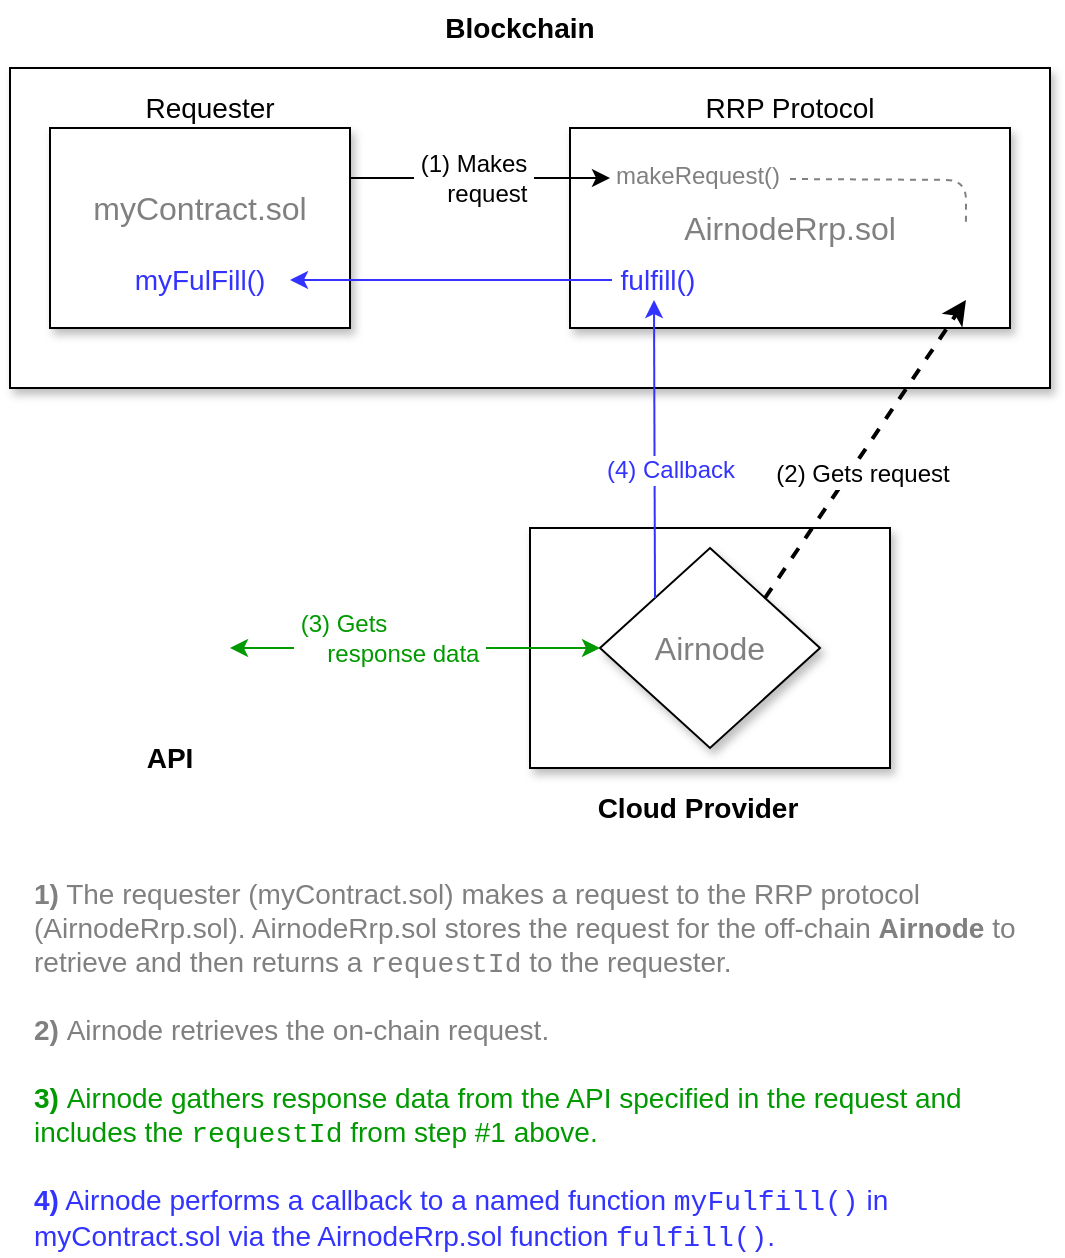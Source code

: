 <mxfile version="14.6.13" type="device"><diagram id="Qrqicz7nv9c4T1_UO7cS" name="Page-1"><mxGraphModel dx="1106" dy="860" grid="1" gridSize="10" guides="1" tooltips="1" connect="1" arrows="1" fold="1" page="1" pageScale="1" pageWidth="850" pageHeight="1100" math="0" shadow="0"><root><mxCell id="0"/><mxCell id="1" parent="0"/><mxCell id="oSHGJrbnlnONkk2nh5LI-6" value="" style="rounded=0;whiteSpace=wrap;html=1;shadow=1;" parent="1" vertex="1"><mxGeometry x="280" y="300" width="180" height="120" as="geometry"/></mxCell><mxCell id="oSHGJrbnlnONkk2nh5LI-4" value="" style="rounded=0;whiteSpace=wrap;html=1;shadow=1;" parent="1" vertex="1"><mxGeometry x="20" y="70" width="520" height="160" as="geometry"/></mxCell><mxCell id="oSHGJrbnlnONkk2nh5LI-1" value="&lt;font style=&quot;font-size: 16px&quot;&gt;&lt;font color=&quot;#808080&quot;&gt;myContract.sol&lt;br&gt;&lt;/font&gt;&lt;br&gt;&lt;/font&gt;" style="rounded=0;whiteSpace=wrap;html=1;shadow=1;" parent="1" vertex="1"><mxGeometry x="40" y="100" width="150" height="100" as="geometry"/></mxCell><mxCell id="oSHGJrbnlnONkk2nh5LI-2" value="&lt;font style=&quot;font-size: 16px&quot;&gt;&lt;font color=&quot;#808080&quot;&gt;AirnodeRrp.sol&lt;/font&gt;&lt;br&gt;&lt;/font&gt;" style="rounded=0;whiteSpace=wrap;html=1;shadow=1;" parent="1" vertex="1"><mxGeometry x="300" y="100" width="220" height="100" as="geometry"/></mxCell><mxCell id="oSHGJrbnlnONkk2nh5LI-7" value="&lt;font style=&quot;font-size: 14px;&quot;&gt;Cloud Provider&lt;/font&gt;" style="text;html=1;strokeColor=none;fillColor=none;align=center;verticalAlign=middle;whiteSpace=wrap;rounded=0;shadow=1;fontSize=14;fontStyle=1" parent="1" vertex="1"><mxGeometry x="280" y="430" width="168" height="20" as="geometry"/></mxCell><mxCell id="oSHGJrbnlnONkk2nh5LI-8" value="&lt;font style=&quot;font-size: 14px;&quot;&gt;Blockchain&lt;/font&gt;" style="text;html=1;strokeColor=none;fillColor=none;align=center;verticalAlign=middle;whiteSpace=wrap;rounded=0;shadow=1;fontSize=14;fontStyle=1" parent="1" vertex="1"><mxGeometry x="235" y="40" width="80" height="20" as="geometry"/></mxCell><mxCell id="oSHGJrbnlnONkk2nh5LI-14" style="edgeStyle=orthogonalEdgeStyle;rounded=0;orthogonalLoop=1;jettySize=auto;html=1;exitX=0.5;exitY=1;exitDx=0;exitDy=0;" parent="1" edge="1"><mxGeometry relative="1" as="geometry"><mxPoint x="219" y="200" as="sourcePoint"/><mxPoint x="219" y="200" as="targetPoint"/></mxGeometry></mxCell><mxCell id="oSHGJrbnlnONkk2nh5LI-22" value="&lt;font style=&quot;font-size: 16px&quot; color=&quot;#808080&quot;&gt;Airnode&lt;/font&gt;" style="rhombus;whiteSpace=wrap;html=1;shadow=1;" parent="1" vertex="1"><mxGeometry x="315" y="310" width="110" height="100" as="geometry"/></mxCell><mxCell id="oSHGJrbnlnONkk2nh5LI-23" value="" style="endArrow=classic;startArrow=classic;html=1;entryX=1;entryY=0.5;entryDx=0;entryDy=0;exitX=0;exitY=0.5;exitDx=0;exitDy=0;strokeColor=#009900;" parent="1" source="oSHGJrbnlnONkk2nh5LI-22" edge="1"><mxGeometry width="50" height="50" relative="1" as="geometry"><mxPoint x="170" y="350" as="sourcePoint"/><mxPoint x="130" y="360" as="targetPoint"/></mxGeometry></mxCell><mxCell id="JOu4luzS03mKVJkIy5IP-14" value="&lt;font style=&quot;font-size: 12px&quot; color=&quot;#009900&quot;&gt;&amp;nbsp;(3) Gets &lt;br&gt;&amp;nbsp; &amp;nbsp; &amp;nbsp;response data&amp;nbsp;&lt;/font&gt;" style="edgeLabel;html=1;align=left;verticalAlign=middle;resizable=0;points=[];fontSize=11;fontColor=#3333FF;" parent="oSHGJrbnlnONkk2nh5LI-23" vertex="1" connectable="0"><mxGeometry x="0.074" relative="1" as="geometry"><mxPoint x="-56" y="-5" as="offset"/></mxGeometry></mxCell><mxCell id="oSHGJrbnlnONkk2nh5LI-39" value="" style="endArrow=classic;html=1;dashed=1;entryX=0.5;entryY=1;entryDx=0;entryDy=0;exitX=1;exitY=0;exitDx=0;exitDy=0;strokeWidth=2;" parent="1" source="oSHGJrbnlnONkk2nh5LI-22" target="lZXEqpAl8WhSekYmPUJp-7" edge="1"><mxGeometry relative="1" as="geometry"><mxPoint x="384" y="440" as="sourcePoint"/><mxPoint x="484" y="440" as="targetPoint"/></mxGeometry></mxCell><mxCell id="oSHGJrbnlnONkk2nh5LI-40" value="&lt;font style=&quot;font-size: 12px&quot;&gt;(2) Gets request&lt;/font&gt;" style="edgeLabel;resizable=0;html=1;align=center;verticalAlign=middle;" parent="oSHGJrbnlnONkk2nh5LI-39" connectable="0" vertex="1"><mxGeometry relative="1" as="geometry"><mxPoint x="-2" y="12" as="offset"/></mxGeometry></mxCell><mxCell id="JOu4luzS03mKVJkIy5IP-1" value="&lt;font style=&quot;font-size: 14px&quot;&gt;myFulFill()&lt;/font&gt;" style="text;html=1;align=center;verticalAlign=middle;whiteSpace=wrap;rounded=0;fontSize=11;fontColor=#3333FF;" parent="1" vertex="1"><mxGeometry x="80" y="166" width="70" height="20" as="geometry"/></mxCell><mxCell id="JOu4luzS03mKVJkIy5IP-9" style="edgeStyle=orthogonalEdgeStyle;rounded=0;orthogonalLoop=1;jettySize=auto;html=1;fontSize=11;fontColor=#3333FF;strokeColor=#3333FF;strokeWidth=1;" parent="1" source="JOu4luzS03mKVJkIy5IP-3" edge="1"><mxGeometry relative="1" as="geometry"><mxPoint x="160" y="176" as="targetPoint"/></mxGeometry></mxCell><mxCell id="JOu4luzS03mKVJkIy5IP-3" value="&lt;font style=&quot;font-size: 14px;&quot;&gt;&amp;nbsp;fulfill()&lt;/font&gt;" style="text;html=1;strokeColor=none;fillColor=none;align=center;verticalAlign=middle;whiteSpace=wrap;rounded=0;fontSize=14;fontColor=#3333FF;" parent="1" vertex="1"><mxGeometry x="321" y="166" width="42" height="20" as="geometry"/></mxCell><mxCell id="JOu4luzS03mKVJkIy5IP-8" value="&lt;font style=&quot;font-size: 12px&quot;&gt;(4) Callback&lt;/font&gt;" style="endArrow=classic;html=1;fontSize=11;fontColor=#3333FF;strokeColor=#3333FF;entryX=0.5;entryY=1;entryDx=0;entryDy=0;exitX=0;exitY=0;exitDx=0;exitDy=0;strokeWidth=1;" parent="1" source="oSHGJrbnlnONkk2nh5LI-22" target="JOu4luzS03mKVJkIy5IP-3" edge="1"><mxGeometry x="-0.149" y="-8" width="50" height="50" relative="1" as="geometry"><mxPoint x="414" y="430" as="sourcePoint"/><mxPoint x="464" y="380" as="targetPoint"/><mxPoint as="offset"/></mxGeometry></mxCell><mxCell id="JOu4luzS03mKVJkIy5IP-10" value="" style="endArrow=classic;html=1;fontSize=11;fontColor=#3333FF;strokeWidth=1;exitX=1;exitY=0.25;exitDx=0;exitDy=0;" parent="1" source="oSHGJrbnlnONkk2nh5LI-1" edge="1"><mxGeometry width="50" height="50" relative="1" as="geometry"><mxPoint x="460" y="130" as="sourcePoint"/><mxPoint x="320" y="125" as="targetPoint"/></mxGeometry></mxCell><mxCell id="JOu4luzS03mKVJkIy5IP-11" value="&lt;font color=&quot;#000000&quot; style=&quot;font-size: 12px&quot;&gt;&amp;nbsp;(1) Makes&lt;br&gt;&amp;nbsp; &amp;nbsp; &amp;nbsp;request&amp;nbsp;&lt;/font&gt;" style="edgeLabel;html=1;align=left;verticalAlign=middle;resizable=0;points=[];fontSize=11;fontColor=#3333FF;" parent="JOu4luzS03mKVJkIy5IP-10" vertex="1" connectable="0"><mxGeometry x="-0.029" relative="1" as="geometry"><mxPoint x="-33" as="offset"/></mxGeometry></mxCell><mxCell id="JOu4luzS03mKVJkIy5IP-12" value="&lt;font style=&quot;font-size: 14px&quot;&gt;&lt;font style=&quot;font-size: 14px&quot;&gt;&lt;font color=&quot;#808080&quot; style=&quot;font-size: 14px&quot;&gt;&lt;font style=&quot;font-size: 14px&quot;&gt;&lt;b style=&quot;font-size: 14px&quot;&gt;1)&lt;/b&gt; The requester (myContract.sol) makes a request to the RRP protocol (AirnodeRrp.sol). AirnodeRrp.sol stores the request for the off-chain&amp;nbsp;&lt;b&gt;Airnode&lt;/b&gt; to retrieve and then returns a &lt;font face=&quot;Courier New&quot;&gt;requestId&lt;/font&gt; to the requester.&lt;br style=&quot;font-size: 14px&quot;&gt;&lt;/font&gt;&lt;br style=&quot;font-size: 14px&quot;&gt;&lt;font style=&quot;font-size: 14px&quot;&gt;&lt;b style=&quot;font-size: 14px&quot;&gt;2)&lt;/b&gt;&amp;nbsp;Airnode retrieves the on-chain request.&lt;br style=&quot;font-size: 14px&quot;&gt;&lt;/font&gt;&lt;br style=&quot;font-size: 14px&quot;&gt;&lt;/font&gt;&lt;font style=&quot;font-size: 14px&quot;&gt;&lt;font style=&quot;font-size: 14px&quot; color=&quot;#009900&quot;&gt;&lt;b style=&quot;font-size: 14px&quot;&gt;3)&lt;/b&gt;&amp;nbsp;Airnode gathers response data from the API specified in the request and includes the&amp;nbsp;&lt;font face=&quot;Courier New&quot;&gt;requestId&lt;/font&gt; from step #1 above.&lt;/font&gt;&lt;br style=&quot;font-size: 14px&quot;&gt;&lt;/font&gt;&lt;br style=&quot;font-size: 14px&quot;&gt;&lt;b style=&quot;font-size: 14px&quot;&gt;4)&lt;/b&gt; &lt;/font&gt;&lt;font style=&quot;font-size: 14px&quot;&gt;&lt;font style=&quot;font-size: 14px&quot;&gt;Airnode&amp;nbsp;&lt;/font&gt;&lt;span style=&quot;background-color: rgb(255 , 255 , 255) ; font-size: 14px&quot;&gt;performs a callback to a named function &lt;font face=&quot;Courier New&quot;&gt;my&lt;font style=&quot;font-size: 14px&quot;&gt;Fulfill()&lt;/font&gt;&lt;/font&gt; in myContract.sol via the AirnodeRrp.sol function &lt;font face=&quot;Courier New&quot; style=&quot;font-size: 14px&quot;&gt;fulfill()&lt;/font&gt;.&lt;/span&gt;&lt;/font&gt;&lt;/font&gt;&lt;font style=&quot;font-size: 14px&quot; color=&quot;#000000&quot;&gt;&lt;br style=&quot;font-size: 14px&quot;&gt;&lt;/font&gt;" style="text;html=1;strokeColor=none;fillColor=none;align=left;verticalAlign=top;whiteSpace=wrap;rounded=0;fontSize=14;fontColor=#3333FF;" parent="1" vertex="1"><mxGeometry x="30" y="468" width="510" height="130" as="geometry"/></mxCell><mxCell id="JOu4luzS03mKVJkIy5IP-13" style="edgeStyle=orthogonalEdgeStyle;rounded=0;orthogonalLoop=1;jettySize=auto;html=1;exitX=0.5;exitY=1;exitDx=0;exitDy=0;dashed=1;fontSize=11;fontColor=#3333FF;strokeColor=#009900;strokeWidth=2;" parent="1" source="JOu4luzS03mKVJkIy5IP-12" target="JOu4luzS03mKVJkIy5IP-12" edge="1"><mxGeometry relative="1" as="geometry"/></mxCell><mxCell id="lZXEqpAl8WhSekYmPUJp-2" value="Requester" style="text;html=1;strokeColor=none;fillColor=none;align=center;verticalAlign=middle;whiteSpace=wrap;rounded=0;fontSize=14;" parent="1" vertex="1"><mxGeometry x="50" y="80" width="140" height="20" as="geometry"/></mxCell><mxCell id="lZXEqpAl8WhSekYmPUJp-3" value="RRP Protocol" style="text;html=1;strokeColor=none;fillColor=none;align=center;verticalAlign=middle;whiteSpace=wrap;rounded=0;fontSize=14;" parent="1" vertex="1"><mxGeometry x="340" y="80" width="140" height="20" as="geometry"/></mxCell><mxCell id="lZXEqpAl8WhSekYmPUJp-7" value="" style="shape=image;verticalLabelPosition=bottom;labelBackgroundColor=#ffffff;verticalAlign=top;aspect=fixed;imageAspect=0;image=https://encrypted-tbn0.gstatic.com/images?q=tbn:ANd9GcQ4BCCk-BgeTuLgDi5Xg-MfZEnut_nlr3v2Cg&amp;usqp=CAU;strokeWidth=1;" parent="1" vertex="1"><mxGeometry x="480" y="146" width="35.95" height="40" as="geometry"/></mxCell><mxCell id="lZXEqpAl8WhSekYmPUJp-12" value="&lt;font style=&quot;font-size: 12px&quot; color=&quot;#808080&quot;&gt;makeRequest()&lt;/font&gt;" style="text;html=1;align=center;verticalAlign=middle;whiteSpace=wrap;rounded=0;fontSize=11;" parent="1" vertex="1"><mxGeometry x="309" y="114" width="110" height="20" as="geometry"/></mxCell><mxCell id="lZXEqpAl8WhSekYmPUJp-14" value="" style="endArrow=none;dashed=1;html=1;fontSize=14;entryX=0.5;entryY=0;entryDx=0;entryDy=0;fontColor=#808080;strokeColor=#808080;" parent="1" edge="1"><mxGeometry width="50" height="50" relative="1" as="geometry"><mxPoint x="410" y="125.5" as="sourcePoint"/><mxPoint x="497.975" y="148" as="targetPoint"/><Array as="points"><mxPoint x="498" y="126"/></Array></mxGeometry></mxCell><mxCell id="18Hj1vAr3CFdT5aVirDe-1" value="" style="shape=image;verticalLabelPosition=bottom;labelBackgroundColor=#ffffff;verticalAlign=top;aspect=fixed;imageAspect=0;image=https://encrypted-tbn0.gstatic.com/images?q=tbn:ANd9GcRNbAM_iQtPhMNVulyLBRSeBqFQQy3yhF4D_w&amp;usqp=CAU;rotation=-90;opacity=30;" parent="1" vertex="1"><mxGeometry x="50" y="315" width="90" height="90" as="geometry"/></mxCell><mxCell id="18Hj1vAr3CFdT5aVirDe-2" value="&lt;b&gt;&lt;font color=&quot;#000000&quot;&gt;API&lt;/font&gt;&lt;/b&gt;" style="text;html=1;strokeColor=none;fillColor=none;align=center;verticalAlign=middle;whiteSpace=wrap;rounded=0;fontSize=14;fontColor=#808080;" parent="1" vertex="1"><mxGeometry x="80" y="405" width="40" height="20" as="geometry"/></mxCell></root></mxGraphModel></diagram></mxfile>